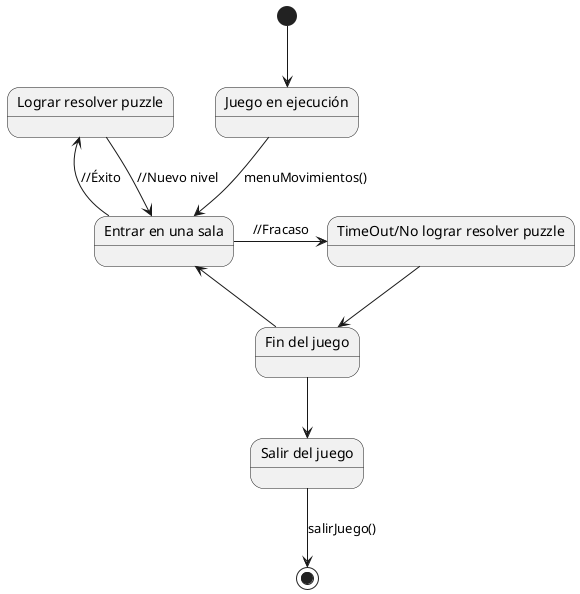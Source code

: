 @startuml

state "Juego en ejecución" as JuegoEnEjecucion
state "Entrar en una sala" as EntrarEnSala
state "Lograr resolver puzzle" as Resolver
state "TimeOut/No lograr resolver puzzle" as NoResolver
state "Fin del juego" as FinDelJuego
state "Salir del juego" as SalirDelJuego

[*] --> JuegoEnEjecucion
JuegoEnEjecucion --> EntrarEnSala : menuMovimientos()
EntrarEnSala -left-> Resolver : //Éxito
Resolver --> EntrarEnSala : //Nuevo nivel
EntrarEnSala -right-> NoResolver : //Fracaso
NoResolver --> FinDelJuego
FinDelJuego -> EntrarEnSala
FinDelJuego -down-> SalirDelJuego



SalirDelJuego --> [*] : salirJuego()
@enduml